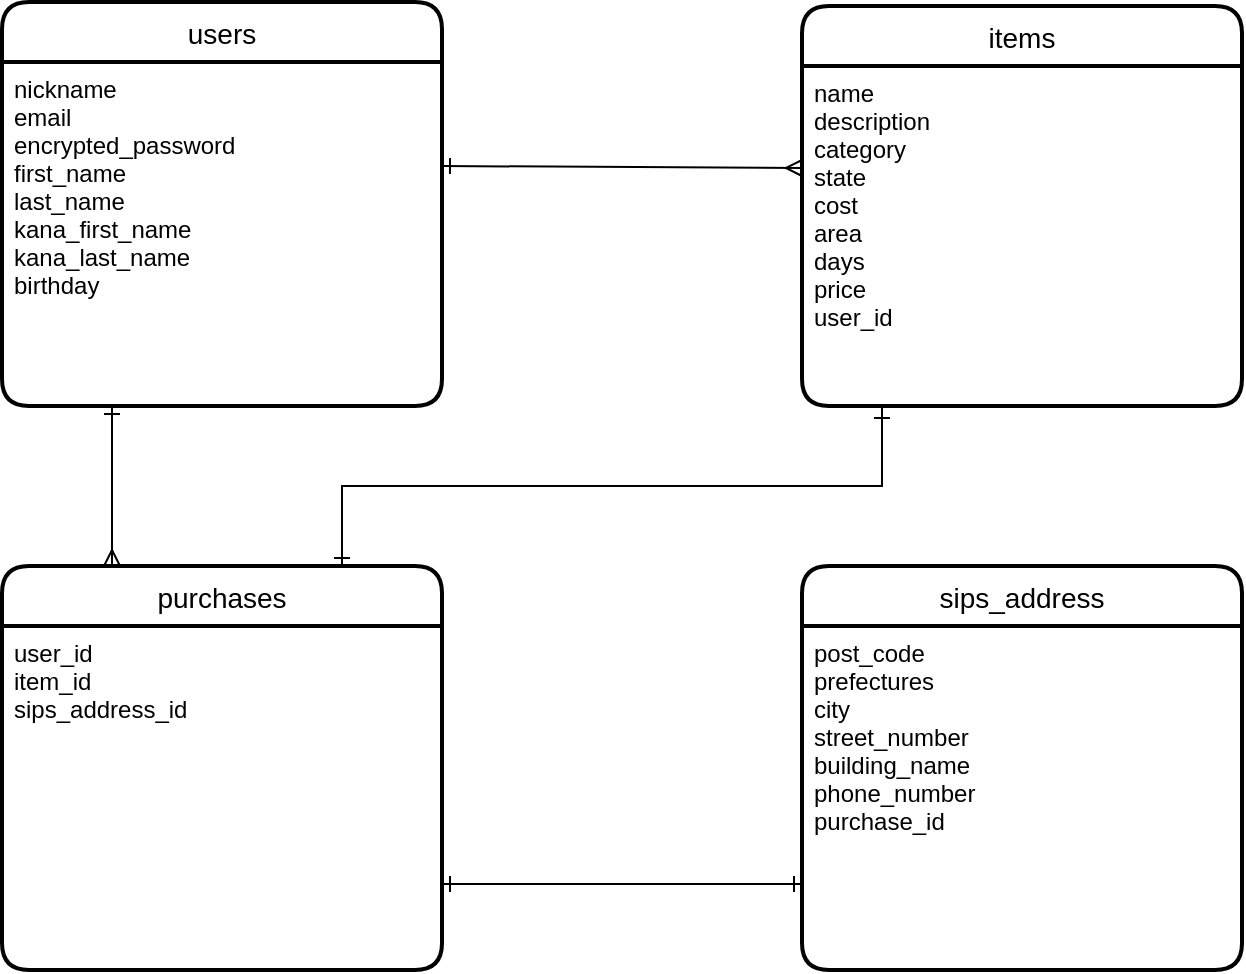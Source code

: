 <mxfile version="13.10.0" type="embed">
    <diagram id="NjM4yLLWPYrCWsdOJ_Lo" name="Page-1">
        <mxGraphModel dx="1390" dy="737" grid="1" gridSize="10" guides="1" tooltips="1" connect="1" arrows="1" fold="1" page="1" pageScale="1" pageWidth="827" pageHeight="1169" math="0" shadow="0">
            <root>
                <mxCell id="0"/>
                <mxCell id="1" parent="0"/>
                <mxCell id="2" value="purchases" style="swimlane;childLayout=stackLayout;horizontal=1;startSize=30;horizontalStack=0;rounded=1;fontSize=14;fontStyle=0;strokeWidth=2;resizeParent=0;resizeLast=1;shadow=0;dashed=0;align=center;sketch=0;" parent="1" vertex="1">
                    <mxGeometry y="400" width="220" height="202" as="geometry"/>
                </mxCell>
                <mxCell id="3" value="user_id&#10;item_id&#10;sips_address_id" style="align=left;strokeColor=none;fillColor=none;spacingLeft=4;fontSize=12;verticalAlign=top;resizable=0;rotatable=0;part=1;" parent="2" vertex="1">
                    <mxGeometry y="30" width="220" height="172" as="geometry"/>
                </mxCell>
                <mxCell id="4" value="sips_address" style="swimlane;childLayout=stackLayout;horizontal=1;startSize=30;horizontalStack=0;rounded=1;fontSize=14;fontStyle=0;strokeWidth=2;resizeParent=0;resizeLast=1;shadow=0;dashed=0;align=center;sketch=0;" parent="1" vertex="1">
                    <mxGeometry x="400" y="400" width="220" height="202" as="geometry"/>
                </mxCell>
                <mxCell id="5" value="post_code&#10;prefectures&#10;city&#10;street_number&#10;building_name&#10;phone_number&#10;purchase_id&#10;&#10;" style="align=left;strokeColor=none;fillColor=none;spacingLeft=4;fontSize=12;verticalAlign=top;resizable=0;rotatable=0;part=1;" parent="4" vertex="1">
                    <mxGeometry y="30" width="220" height="172" as="geometry"/>
                </mxCell>
                <mxCell id="7" style="edgeStyle=orthogonalEdgeStyle;rounded=0;orthogonalLoop=1;jettySize=auto;html=1;startArrow=ERone;startFill=0;endArrow=ERone;endFill=0;" parent="1" edge="1">
                    <mxGeometry relative="1" as="geometry">
                        <mxPoint x="440" y="330" as="sourcePoint"/>
                        <mxPoint x="170" y="400" as="targetPoint"/>
                        <Array as="points">
                            <mxPoint x="440" y="321"/>
                            <mxPoint x="440" y="360"/>
                            <mxPoint x="170" y="360"/>
                        </Array>
                    </mxGeometry>
                </mxCell>
                <mxCell id="8" value="" style="endArrow=ERmany;html=1;rounded=0;entryX=0;entryY=0.3;entryDx=0;entryDy=0;entryPerimeter=0;endFill=0;startArrow=ERone;startFill=0;" parent="1" target="J41FXKY71Svk0iYJsxD_-34" edge="1">
                    <mxGeometry relative="1" as="geometry">
                        <mxPoint x="220" y="200" as="sourcePoint"/>
                        <mxPoint x="390" y="200" as="targetPoint"/>
                    </mxGeometry>
                </mxCell>
                <mxCell id="10" style="edgeStyle=orthogonalEdgeStyle;rounded=0;orthogonalLoop=1;jettySize=auto;html=1;exitX=0.25;exitY=1;exitDx=0;exitDy=0;entryX=0.25;entryY=0;entryDx=0;entryDy=0;startArrow=ERone;startFill=0;endArrow=ERmany;endFill=0;" parent="1" source="J41FXKY71Svk0iYJsxD_-31" target="2" edge="1">
                    <mxGeometry relative="1" as="geometry"/>
                </mxCell>
                <mxCell id="12" style="edgeStyle=orthogonalEdgeStyle;rounded=0;orthogonalLoop=1;jettySize=auto;html=1;exitX=1;exitY=0.75;exitDx=0;exitDy=0;entryX=0;entryY=0.75;entryDx=0;entryDy=0;startArrow=ERone;startFill=0;endArrow=ERone;endFill=0;" parent="1" source="3" target="5" edge="1">
                    <mxGeometry relative="1" as="geometry"/>
                </mxCell>
                <mxCell id="J41FXKY71Svk0iYJsxD_-1" value="Untitled Layer" parent="0"/>
                <mxCell id="J41FXKY71Svk0iYJsxD_-30" value="users" style="swimlane;childLayout=stackLayout;horizontal=1;startSize=30;horizontalStack=0;rounded=1;fontSize=14;fontStyle=0;strokeWidth=2;resizeParent=0;resizeLast=1;shadow=0;dashed=0;align=center;sketch=0;" parent="J41FXKY71Svk0iYJsxD_-1" vertex="1">
                    <mxGeometry y="118" width="220" height="202" as="geometry"/>
                </mxCell>
                <mxCell id="J41FXKY71Svk0iYJsxD_-31" value="nickname&#10;email&#10;encrypted_password&#10;first_name&#10;last_name&#10;kana_first_name&#10;kana_last_name&#10;birthday" style="align=left;strokeColor=none;fillColor=none;spacingLeft=4;fontSize=12;verticalAlign=top;resizable=0;rotatable=0;part=1;" parent="J41FXKY71Svk0iYJsxD_-30" vertex="1">
                    <mxGeometry y="30" width="220" height="172" as="geometry"/>
                </mxCell>
                <mxCell id="J41FXKY71Svk0iYJsxD_-33" value="items" style="swimlane;childLayout=stackLayout;horizontal=1;startSize=30;horizontalStack=0;rounded=1;fontSize=14;fontStyle=0;strokeWidth=2;resizeParent=0;resizeLast=1;shadow=0;dashed=0;align=center;sketch=0;" parent="J41FXKY71Svk0iYJsxD_-1" vertex="1">
                    <mxGeometry x="400" y="120" width="220" height="200" as="geometry"/>
                </mxCell>
                <mxCell id="J41FXKY71Svk0iYJsxD_-34" value="name&#10;description&#10;category&#10;state&#10;cost&#10;area&#10;days&#10;price&#10;user_id" style="align=left;strokeColor=none;fillColor=none;spacingLeft=4;fontSize=12;verticalAlign=top;resizable=0;rotatable=0;part=1;" parent="J41FXKY71Svk0iYJsxD_-33" vertex="1">
                    <mxGeometry y="30" width="220" height="170" as="geometry"/>
                </mxCell>
            </root>
        </mxGraphModel>
    </diagram>
</mxfile>